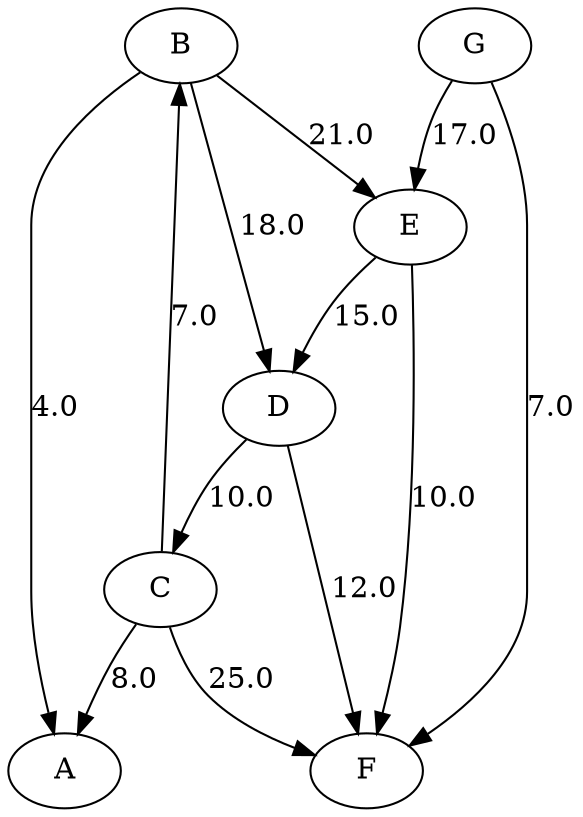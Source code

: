 digraph G {
B -> A [label=4.0];
C -> A [label=8.0];
C -> B [label=7.0];
B -> D [label=18.0];
D -> C [label=10.0];
C -> F [label=25.0];
B -> E [label=21.0];
E -> F [label=10.0];
D -> F [label=12.0];
E -> D [label=15.0];
G -> E [label=17.0];
G -> F [label=7.0];
}
